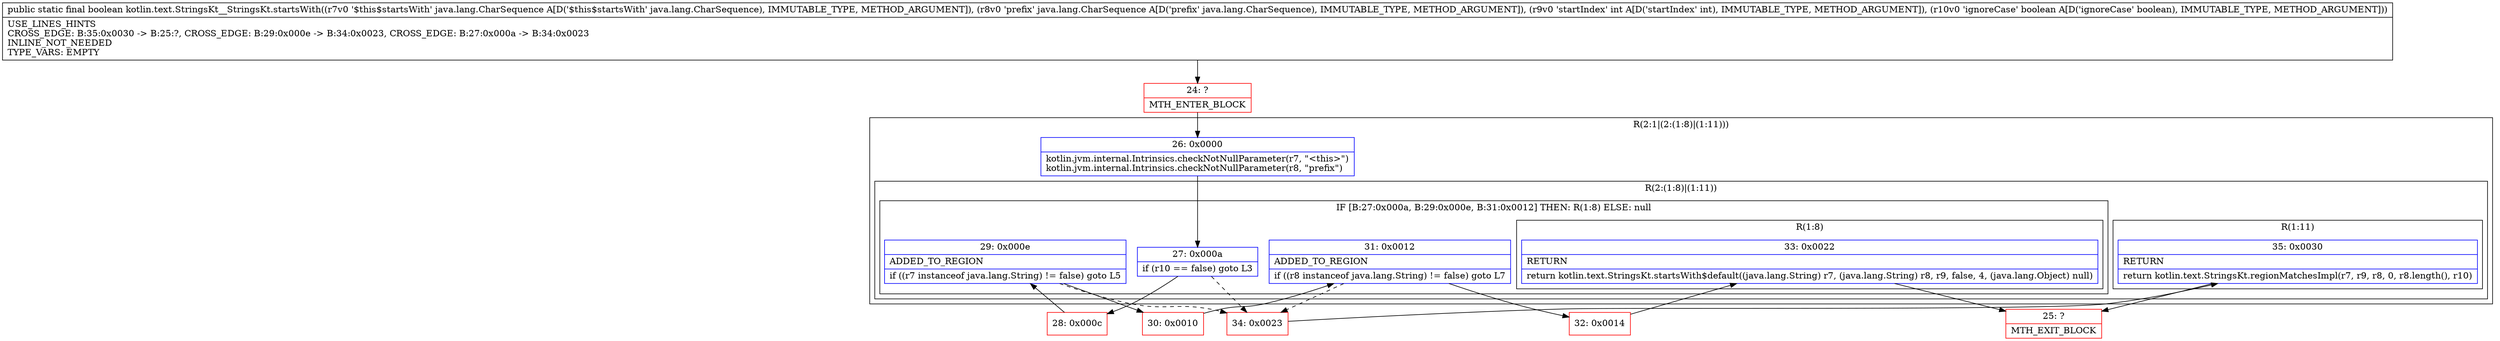 digraph "CFG forkotlin.text.StringsKt__StringsKt.startsWith(Ljava\/lang\/CharSequence;Ljava\/lang\/CharSequence;IZ)Z" {
subgraph cluster_Region_1936921263 {
label = "R(2:1|(2:(1:8)|(1:11)))";
node [shape=record,color=blue];
Node_26 [shape=record,label="{26\:\ 0x0000|kotlin.jvm.internal.Intrinsics.checkNotNullParameter(r7, \"\<this\>\")\lkotlin.jvm.internal.Intrinsics.checkNotNullParameter(r8, \"prefix\")\l}"];
subgraph cluster_Region_203165322 {
label = "R(2:(1:8)|(1:11))";
node [shape=record,color=blue];
subgraph cluster_IfRegion_1225317187 {
label = "IF [B:27:0x000a, B:29:0x000e, B:31:0x0012] THEN: R(1:8) ELSE: null";
node [shape=record,color=blue];
Node_27 [shape=record,label="{27\:\ 0x000a|if (r10 == false) goto L3\l}"];
Node_29 [shape=record,label="{29\:\ 0x000e|ADDED_TO_REGION\l|if ((r7 instanceof java.lang.String) != false) goto L5\l}"];
Node_31 [shape=record,label="{31\:\ 0x0012|ADDED_TO_REGION\l|if ((r8 instanceof java.lang.String) != false) goto L7\l}"];
subgraph cluster_Region_468429498 {
label = "R(1:8)";
node [shape=record,color=blue];
Node_33 [shape=record,label="{33\:\ 0x0022|RETURN\l|return kotlin.text.StringsKt.startsWith$default((java.lang.String) r7, (java.lang.String) r8, r9, false, 4, (java.lang.Object) null)\l}"];
}
}
subgraph cluster_Region_1894130946 {
label = "R(1:11)";
node [shape=record,color=blue];
Node_35 [shape=record,label="{35\:\ 0x0030|RETURN\l|return kotlin.text.StringsKt.regionMatchesImpl(r7, r9, r8, 0, r8.length(), r10)\l}"];
}
}
}
Node_24 [shape=record,color=red,label="{24\:\ ?|MTH_ENTER_BLOCK\l}"];
Node_28 [shape=record,color=red,label="{28\:\ 0x000c}"];
Node_30 [shape=record,color=red,label="{30\:\ 0x0010}"];
Node_32 [shape=record,color=red,label="{32\:\ 0x0014}"];
Node_25 [shape=record,color=red,label="{25\:\ ?|MTH_EXIT_BLOCK\l}"];
Node_34 [shape=record,color=red,label="{34\:\ 0x0023}"];
MethodNode[shape=record,label="{public static final boolean kotlin.text.StringsKt__StringsKt.startsWith((r7v0 '$this$startsWith' java.lang.CharSequence A[D('$this$startsWith' java.lang.CharSequence), IMMUTABLE_TYPE, METHOD_ARGUMENT]), (r8v0 'prefix' java.lang.CharSequence A[D('prefix' java.lang.CharSequence), IMMUTABLE_TYPE, METHOD_ARGUMENT]), (r9v0 'startIndex' int A[D('startIndex' int), IMMUTABLE_TYPE, METHOD_ARGUMENT]), (r10v0 'ignoreCase' boolean A[D('ignoreCase' boolean), IMMUTABLE_TYPE, METHOD_ARGUMENT]))  | USE_LINES_HINTS\lCROSS_EDGE: B:35:0x0030 \-\> B:25:?, CROSS_EDGE: B:29:0x000e \-\> B:34:0x0023, CROSS_EDGE: B:27:0x000a \-\> B:34:0x0023\lINLINE_NOT_NEEDED\lTYPE_VARS: EMPTY\l}"];
MethodNode -> Node_24;Node_26 -> Node_27;
Node_27 -> Node_28;
Node_27 -> Node_34[style=dashed];
Node_29 -> Node_30;
Node_29 -> Node_34[style=dashed];
Node_31 -> Node_32;
Node_31 -> Node_34[style=dashed];
Node_33 -> Node_25;
Node_35 -> Node_25;
Node_24 -> Node_26;
Node_28 -> Node_29;
Node_30 -> Node_31;
Node_32 -> Node_33;
Node_34 -> Node_35;
}

